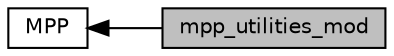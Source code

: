 digraph "mpp_utilities_mod"
{
  edge [fontname="Helvetica",fontsize="10",labelfontname="Helvetica",labelfontsize="10"];
  node [fontname="Helvetica",fontsize="10",shape=box];
  rankdir=LR;
  Node2 [label="MPP",height=0.2,width=0.4,color="black", fillcolor="white", style="filled",URL="$group__mpp.html",tooltip="Modules and associated files in the mpp directory."];
  Node1 [label="mpp_utilities_mod",height=0.2,width=0.4,color="black", fillcolor="grey75", style="filled", fontcolor="black",tooltip="Module for utiltity routines to be used in MPP modules."];
  Node2->Node1 [shape=plaintext, dir="back", style="solid"];
}
